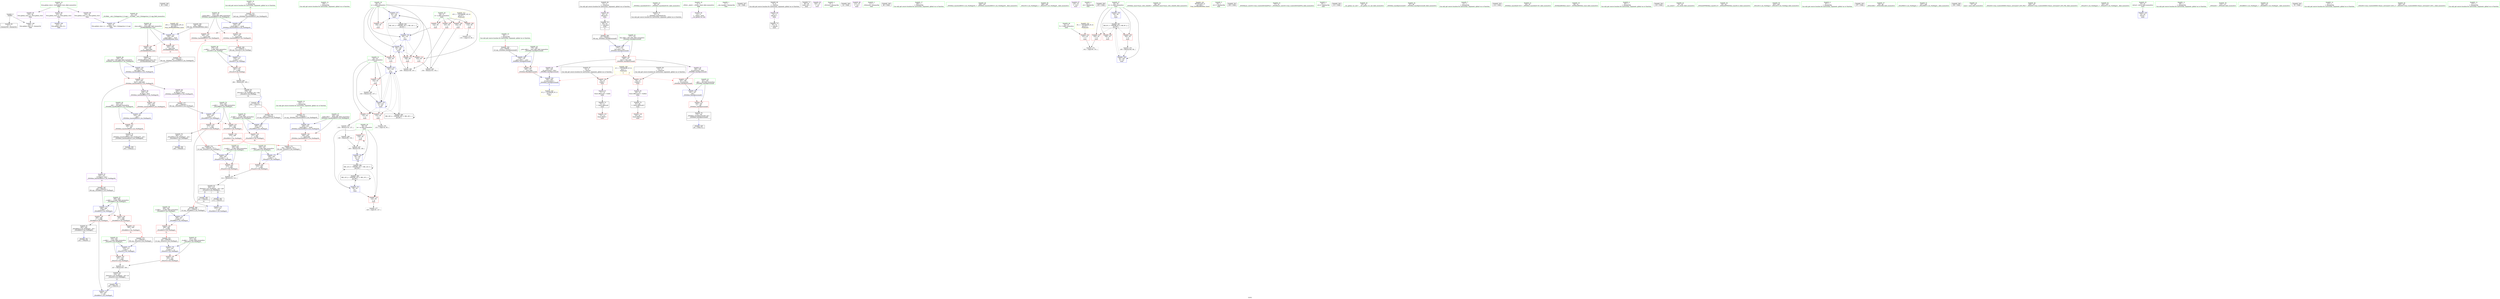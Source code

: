 digraph "SVFG" {
	label="SVFG";

	Node0x561738aecd20 [shape=record,color=grey,label="{NodeID: 0\nNullPtr}"];
	Node0x561738aecd20 -> Node0x561738b08140[style=solid];
	Node0x561738aecd20 -> Node0x561738b0d6e0[style=solid];
	Node0x561738b32870 [shape=record,color=black,label="{NodeID: 346\n89 = PHI()\n}"];
	Node0x561738b06300 [shape=record,color=purple,label="{NodeID: 97\n254\<--237\n_M_flags5\<--this1\n_ZNSt8ios_base4setfESt13_Ios_FmtflagsS0_\n|{<s0>19}}"];
	Node0x561738b06300:s0 -> Node0x561738b340f0[style=solid,color=red];
	Node0x561738b042a0 [shape=record,color=green,label="{NodeID: 14\n159\<--1\n\<--dummyObj\nCan only get source location for instruction, argument, global var or function.}"];
	Node0x561738b337d0 [shape=record,color=black,label="{NodeID: 360\n251 = PHI(303, )\n|{<s0>19}}"];
	Node0x561738b337d0:s0 -> Node0x561738b34230[style=solid,color=red];
	Node0x561738b0af50 [shape=record,color=grey,label="{NodeID: 277\n126 = cmp(125, 127, )\n}"];
	Node0x561738b06e60 [shape=record,color=red,label="{NodeID: 111\n139\<--58\n\<--m\nmain\n}"];
	Node0x561738b06e60 -> Node0x561738b14c30[style=solid];
	Node0x561738b05010 [shape=record,color=green,label="{NodeID: 28\n56\<--57\nn\<--n_field_insensitive\nmain\n}"];
	Node0x561738b05010 -> Node0x561738b06a50[style=solid];
	Node0x561738b05010 -> Node0x561738b06b20[style=solid];
	Node0x561738b05010 -> Node0x561738b06bf0[style=solid];
	Node0x561738b05010 -> Node0x561738b06cc0[style=solid];
	Node0x561738b34a40 [shape=record,color=black,label="{NodeID: 374\n305 = PHI(250, 271, )\n1st arg _ZStanSt13_Ios_FmtflagsS_ }"];
	Node0x561738b34a40 -> Node0x561738b0edd0[style=solid];
	Node0x561738b0c3d0 [shape=record,color=red,label="{NodeID: 125\n202\<--199\n\<--__base.addr\n_ZSt5fixedRSt8ios_base\n|{<s0>15}}"];
	Node0x561738b0c3d0:s0 -> Node0x561738b34440[style=solid,color=red];
	Node0x561738b05d20 [shape=record,color=green,label="{NodeID: 42\n179\<--180\n__prec.addr\<--__prec.addr_field_insensitive\n_ZNSt8ios_base9precisionEl\n}"];
	Node0x561738b05d20 -> Node0x561738b0c160[style=solid];
	Node0x561738b05d20 -> Node0x561738b0e0d0[style=solid];
	Node0x561738b0cf30 [shape=record,color=red,label="{NodeID: 139\n300\<--288\n\<--__a.addr\n_ZStoRRSt13_Ios_FmtflagsS_\n}"];
	Node0x561738b0cf30 -> Node0x561738b08f60[style=solid];
	Node0x561738b0cf30 -> Node0x561738b0ec30[style=solid];
	Node0x561738b07990 [shape=record,color=green,label="{NodeID: 56\n278\<--279\n__a.addr\<--__a.addr_field_insensitive\n_ZStcoSt13_Ios_Fmtflags\n}"];
	Node0x561738b07990 -> Node0x561738b0cd90[style=solid];
	Node0x561738b07990 -> Node0x561738b0e9c0[style=solid];
	Node0x561738b0db20 [shape=record,color=blue,label="{NodeID: 153\n62\<--129\ny\<--\nmain\n}"];
	Node0x561738b0db20 -> Node0x561738b0bc80[style=dashed];
	Node0x561738b0db20 -> Node0x561738b0bd50[style=dashed];
	Node0x561738b0db20 -> Node0x561738b0be20[style=dashed];
	Node0x561738b0db20 -> Node0x561738b0db20[style=dashed];
	Node0x561738b0db20 -> Node0x561738b0dcc0[style=dashed];
	Node0x561738b0db20 -> Node0x561738b20b70[style=dashed];
	Node0x561738b08640 [shape=record,color=black,label="{NodeID: 70\n33\<--34\n\<--_ZNSt8ios_base4InitD1Ev\nCan only get source location for instruction, argument, global var or function.}"];
	Node0x561738b0e680 [shape=record,color=blue,label="{NodeID: 167\n232\<--239\n__old\<--\n_ZNSt8ios_base4setfESt13_Ios_FmtflagsS0_\n}"];
	Node0x561738b0e680 -> Node0x561738b0c8b0[style=dashed];
	Node0x561738b091d0 [shape=record,color=purple,label="{NodeID: 84\n31\<--4\n\<--_ZStL8__ioinit\n__cxx_global_var_init\n}"];
	Node0x561738b02ee0 [shape=record,color=green,label="{NodeID: 1\n7\<--1\n__dso_handle\<--dummyObj\nGlob }"];
	Node0x561738b32940 [shape=record,color=black,label="{NodeID: 347\n94 = PHI()\n}"];
	Node0x561738b147b0 [shape=record,color=grey,label="{NodeID: 264\n282 = Binary(281, 283, )\n}"];
	Node0x561738b147b0 -> Node0x561738b08e90[style=solid];
	Node0x561738b063d0 [shape=record,color=purple,label="{NodeID: 98\n74\<--9\nadd.ptr\<--\nmain\n}"];
	Node0x561738b063d0 -> Node0x561738b088e0[style=solid];
	Node0x561738b043a0 [shape=record,color=green,label="{NodeID: 15\n204\<--1\n\<--dummyObj\nCan only get source location for instruction, argument, global var or function.|{<s0>15}}"];
	Node0x561738b043a0:s0 -> Node0x561738b345b0[style=solid,color=red];
	Node0x561738b33970 [shape=record,color=black,label="{NodeID: 361\n255 = PHI(285, )\n}"];
	Node0x561738b06f30 [shape=record,color=red,label="{NodeID: 112\n129\<--60\n\<--x\nmain\n}"];
	Node0x561738b06f30 -> Node0x561738b0db20[style=solid];
	Node0x561738b050e0 [shape=record,color=green,label="{NodeID: 29\n58\<--59\nm\<--m_field_insensitive\nmain\n}"];
	Node0x561738b050e0 -> Node0x561738b06d90[style=solid];
	Node0x561738b050e0 -> Node0x561738b06e60[style=solid];
	Node0x561738b050e0 -> Node0x561738b0d980[style=solid];
	Node0x561738b050e0 -> Node0x561738b0dbf0[style=solid];
	Node0x561738b34bc0 [shape=record,color=black,label="{NodeID: 375\n317 = PHI(295, )\n0th arg _ZStorSt13_Ios_FmtflagsS_ }"];
	Node0x561738b34bc0 -> Node0x561738b0eea0[style=solid];
	Node0x561738b0c4a0 [shape=record,color=red,label="{NodeID: 126\n208\<--199\n\<--__base.addr\n_ZSt5fixedRSt8ios_base\n}"];
	Node0x561738b0c4a0 -> Node0x561738b08c20[style=solid];
	Node0x561738b05df0 [shape=record,color=green,label="{NodeID: 43\n181\<--182\n__old\<--__old_field_insensitive\n_ZNSt8ios_base9precisionEl\n}"];
	Node0x561738b05df0 -> Node0x561738b0c230[style=solid];
	Node0x561738b05df0 -> Node0x561738b0e1a0[style=solid];
	Node0x561738b0d000 [shape=record,color=red,label="{NodeID: 140\n296\<--290\n\<--__b.addr\n_ZStoRRSt13_Ios_FmtflagsS_\n|{<s0>21}}"];
	Node0x561738b0d000:s0 -> Node0x561738b34cd0[style=solid,color=red];
	Node0x561738b07a60 [shape=record,color=green,label="{NodeID: 57\n288\<--289\n__a.addr\<--__a.addr_field_insensitive\n_ZStoRRSt13_Ios_FmtflagsS_\n}"];
	Node0x561738b07a60 -> Node0x561738b0ce60[style=solid];
	Node0x561738b07a60 -> Node0x561738b0cf30[style=solid];
	Node0x561738b07a60 -> Node0x561738b0ea90[style=solid];
	Node0x561738b0dbf0 [shape=record,color=blue,label="{NodeID: 154\n58\<--140\nm\<--or\nmain\n}"];
	Node0x561738b0dbf0 -> Node0x561738b21f70[style=dashed];
	Node0x561738b08740 [shape=record,color=black,label="{NodeID: 71\n49\<--65\nmain_ret\<--\nmain\n}"];
	Node0x561738b0e750 [shape=record,color=blue,label="{NodeID: 168\n263\<--261\n__a.addr\<--__a\n_ZStaNRSt13_Ios_FmtflagsS_\n}"];
	Node0x561738b0e750 -> Node0x561738b0ca50[style=dashed];
	Node0x561738b0e750 -> Node0x561738b0cb20[style=dashed];
	Node0x561738b092a0 [shape=record,color=purple,label="{NodeID: 85\n104\<--14\n\<--.str\nmain\n}"];
	Node0x561738b02f70 [shape=record,color=green,label="{NodeID: 2\n8\<--1\n_ZSt3cin\<--dummyObj\nGlob }"];
	Node0x561738b32a10 [shape=record,color=black,label="{NodeID: 348\n32 = PHI()\n}"];
	Node0x561738b14930 [shape=record,color=grey,label="{NodeID: 265\n154 = Binary(153, 152, )\n}"];
	Node0x561738b14930 -> Node0x561738b0de60[style=solid];
	Node0x561738b064a0 [shape=record,color=purple,label="{NodeID: 99\n83\<--12\nadd.ptr5\<--\nmain\n}"];
	Node0x561738b064a0 -> Node0x561738b08a80[style=solid];
	Node0x561738b044a0 [shape=record,color=green,label="{NodeID: 16\n205\<--1\n\<--dummyObj\nCan only get source location for instruction, argument, global var or function.|{<s0>15}}"];
	Node0x561738b044a0:s0 -> Node0x561738b346f0[style=solid,color=red];
	Node0x561738b33a80 [shape=record,color=black,label="{NodeID: 362\n272 = PHI(303, )\n}"];
	Node0x561738b33a80 -> Node0x561738b0e8f0[style=solid];
	Node0x561738b07000 [shape=record,color=red,label="{NodeID: 113\n148\<--60\n\<--x\nmain\n}"];
	Node0x561738b07000 -> Node0x561738b14db0[style=solid];
	Node0x561738b051b0 [shape=record,color=green,label="{NodeID: 30\n60\<--61\nx\<--x_field_insensitive\nmain\n}"];
	Node0x561738b051b0 -> Node0x561738b06f30[style=solid];
	Node0x561738b051b0 -> Node0x561738b07000[style=solid];
	Node0x561738b051b0 -> Node0x561738b070d0[style=solid];
	Node0x561738b051b0 -> Node0x561738b071a0[style=solid];
	Node0x561738b051b0 -> Node0x561738b0da50[style=solid];
	Node0x561738b051b0 -> Node0x561738b0dd90[style=solid];
	Node0x561738b051b0 -> Node0x561738b0de60[style=solid];
	Node0x561738b34cd0 [shape=record,color=black,label="{NodeID: 376\n318 = PHI(296, )\n1st arg _ZStorSt13_Ios_FmtflagsS_ }"];
	Node0x561738b34cd0 -> Node0x561738b0ef70[style=solid];
	Node0x561738b0c570 [shape=record,color=red,label="{NodeID: 127\n237\<--226\nthis1\<--this.addr\n_ZNSt8ios_base4setfESt13_Ios_FmtflagsS0_\n}"];
	Node0x561738b0c570 -> Node0x561738b09b50[style=solid];
	Node0x561738b0c570 -> Node0x561738b06230[style=solid];
	Node0x561738b0c570 -> Node0x561738b06300[style=solid];
	Node0x561738b05ec0 [shape=record,color=green,label="{NodeID: 44\n199\<--200\n__base.addr\<--__base.addr_field_insensitive\n_ZSt5fixedRSt8ios_base\n}"];
	Node0x561738b05ec0 -> Node0x561738b0c3d0[style=solid];
	Node0x561738b05ec0 -> Node0x561738b0c4a0[style=solid];
	Node0x561738b05ec0 -> Node0x561738b0e340[style=solid];
	Node0x561738b0d0d0 [shape=record,color=red,label="{NodeID: 141\n295\<--294\n\<--\n_ZStoRRSt13_Ios_FmtflagsS_\n|{<s0>21}}"];
	Node0x561738b0d0d0:s0 -> Node0x561738b34bc0[style=solid,color=red];
	Node0x561738b07b30 [shape=record,color=green,label="{NodeID: 58\n290\<--291\n__b.addr\<--__b.addr_field_insensitive\n_ZStoRRSt13_Ios_FmtflagsS_\n}"];
	Node0x561738b07b30 -> Node0x561738b0d000[style=solid];
	Node0x561738b07b30 -> Node0x561738b0eb60[style=solid];
	Node0x561738b0dcc0 [shape=record,color=blue,label="{NodeID: 155\n62\<--143\ny\<--div\nmain\n}"];
	Node0x561738b0dcc0 -> Node0x561738b0bc80[style=dashed];
	Node0x561738b0dcc0 -> Node0x561738b0bd50[style=dashed];
	Node0x561738b0dcc0 -> Node0x561738b0be20[style=dashed];
	Node0x561738b0dcc0 -> Node0x561738b0db20[style=dashed];
	Node0x561738b0dcc0 -> Node0x561738b0dcc0[style=dashed];
	Node0x561738b0dcc0 -> Node0x561738b20b70[style=dashed];
	Node0x561738b08810 [shape=record,color=black,label="{NodeID: 72\n72\<--71\n\<--vbase.offset.ptr\nmain\n}"];
	Node0x561738b08810 -> Node0x561738b0bef0[style=solid];
	Node0x561738b0e820 [shape=record,color=blue,label="{NodeID: 169\n265\<--262\n__b.addr\<--__b\n_ZStaNRSt13_Ios_FmtflagsS_\n}"];
	Node0x561738b0e820 -> Node0x561738b0cbf0[style=dashed];
	Node0x561738b09370 [shape=record,color=purple,label="{NodeID: 86\n112\<--16\n\<--.str.1\nmain\n}"];
	Node0x561738b03220 [shape=record,color=green,label="{NodeID: 3\n11\<--1\n_ZSt4cout\<--dummyObj\nGlob }"];
	Node0x561738b32bc0 [shape=record,color=black,label="{NodeID: 349\n66 = PHI()\n}"];
	Node0x561738b14ab0 [shape=record,color=grey,label="{NodeID: 266\n143 = Binary(142, 137, )\n}"];
	Node0x561738b14ab0 -> Node0x561738b0dcc0[style=solid];
	Node0x561738b06570 [shape=record,color=red,label="{NodeID: 100\n70\<--10\nvtable\<--\nmain\n}"];
	Node0x561738b06570 -> Node0x561738b09810[style=solid];
	Node0x561738b045a0 [shape=record,color=green,label="{NodeID: 17\n283\<--1\n\<--dummyObj\nCan only get source location for instruction, argument, global var or function.}"];
	Node0x561738b33bf0 [shape=record,color=black,label="{NodeID: 363\n297 = PHI(316, )\n}"];
	Node0x561738b33bf0 -> Node0x561738b0ec30[style=solid];
	Node0x561738b070d0 [shape=record,color=red,label="{NodeID: 114\n153\<--60\n\<--x\nmain\n}"];
	Node0x561738b070d0 -> Node0x561738b14930[style=solid];
	Node0x561738b05280 [shape=record,color=green,label="{NodeID: 31\n62\<--63\ny\<--y_field_insensitive\nmain\n}"];
	Node0x561738b05280 -> Node0x561738b0bc80[style=solid];
	Node0x561738b05280 -> Node0x561738b0bd50[style=solid];
	Node0x561738b05280 -> Node0x561738b0be20[style=solid];
	Node0x561738b05280 -> Node0x561738b0db20[style=solid];
	Node0x561738b05280 -> Node0x561738b0dcc0[style=solid];
	Node0x561738b34de0 [shape=record,color=black,label="{NodeID: 377\n261 = PHI(245, )\n0th arg _ZStaNRSt13_Ios_FmtflagsS_ }"];
	Node0x561738b34de0 -> Node0x561738b0e750[style=solid];
	Node0x561738b0c640 [shape=record,color=red,label="{NodeID: 128\n249\<--228\n\<--__fmtfl.addr\n_ZNSt8ios_base4setfESt13_Ios_FmtflagsS0_\n|{<s0>18}}"];
	Node0x561738b0c640:s0 -> Node0x561738b34830[style=solid,color=red];
	Node0x561738b05f90 [shape=record,color=green,label="{NodeID: 45\n206\<--207\n_ZNSt8ios_base4setfESt13_Ios_FmtflagsS0_\<--_ZNSt8ios_base4setfESt13_Ios_FmtflagsS0__field_insensitive\n}"];
	Node0x561738b24cd0 [shape=record,color=yellow,style=double,label="{NodeID: 308\n2V_1 = ENCHI(MR_2V_0)\npts\{1 \}\nFun[main]|{|<s2>5|<s3>5}}"];
	Node0x561738b24cd0 -> Node0x561738b06570[style=dashed];
	Node0x561738b24cd0 -> Node0x561738b06640[style=dashed];
	Node0x561738b24cd0:s2 -> Node0x561738b0c300[style=dashed,color=red];
	Node0x561738b24cd0:s3 -> Node0x561738b0e270[style=dashed,color=red];
	Node0x561738b0d1a0 [shape=record,color=red,label="{NodeID: 142\n312\<--306\n\<--__a.addr\n_ZStanSt13_Ios_FmtflagsS_\n}"];
	Node0x561738b0d1a0 -> Node0x561738b15530[style=solid];
	Node0x561738b07c00 [shape=record,color=green,label="{NodeID: 59\n298\<--299\n_ZStorSt13_Ios_FmtflagsS_\<--_ZStorSt13_Ios_FmtflagsS__field_insensitive\n}"];
	Node0x561738b0dd90 [shape=record,color=blue,label="{NodeID: 156\n60\<--149\nx\<--add\nmain\n}"];
	Node0x561738b0dd90 -> Node0x561738b06f30[style=dashed];
	Node0x561738b0dd90 -> Node0x561738b07000[style=dashed];
	Node0x561738b0dd90 -> Node0x561738b070d0[style=dashed];
	Node0x561738b0dd90 -> Node0x561738b0dd90[style=dashed];
	Node0x561738b0dd90 -> Node0x561738b0de60[style=dashed];
	Node0x561738b088e0 [shape=record,color=black,label="{NodeID: 73\n75\<--74\n\<--add.ptr\nmain\n}"];
	Node0x561738b0e8f0 [shape=record,color=blue,label="{NodeID: 170\n273\<--272\n\<--call\n_ZStaNRSt13_Ios_FmtflagsS_\n}"];
	Node0x561738b09440 [shape=record,color=purple,label="{NodeID: 87\n118\<--18\n\<--.str.2\nmain\n}"];
	Node0x561738b032b0 [shape=record,color=green,label="{NodeID: 4\n14\<--1\n.str\<--dummyObj\nGlob }"];
	Node0x561738b32cc0 [shape=record,color=black,label="{NodeID: 350\n105 = PHI()\n}"];
	Node0x561738b14c30 [shape=record,color=grey,label="{NodeID: 267\n140 = Binary(139, 138, )\n}"];
	Node0x561738b14c30 -> Node0x561738b0dbf0[style=solid];
	Node0x561738b06640 [shape=record,color=red,label="{NodeID: 101\n79\<--13\nvtable2\<--\nmain\n}"];
	Node0x561738b06640 -> Node0x561738b098e0[style=solid];
	Node0x561738b046a0 [shape=record,color=green,label="{NodeID: 18\n4\<--6\n_ZStL8__ioinit\<--_ZStL8__ioinit_field_insensitive\nGlob }"];
	Node0x561738b046a0 -> Node0x561738b091d0[style=solid];
	Node0x561738b33d30 [shape=record,color=black,label="{NodeID: 364\n175 = PHI(84, )\n0th arg _ZNSt8ios_base9precisionEl }"];
	Node0x561738b33d30 -> Node0x561738b0e000[style=solid];
	Node0x561738b1fc70 [shape=record,color=black,label="{NodeID: 281\nMR_8V_3 = PHI(MR_8V_4, MR_8V_2, )\npts\{55 \}\n}"];
	Node0x561738b1fc70 -> Node0x561738b067e0[style=dashed];
	Node0x561738b1fc70 -> Node0x561738b068b0[style=dashed];
	Node0x561738b1fc70 -> Node0x561738b06980[style=dashed];
	Node0x561738b1fc70 -> Node0x561738b0df30[style=dashed];
	Node0x561738b071a0 [shape=record,color=red,label="{NodeID: 115\n156\<--60\n\<--x\nmain\n}"];
	Node0x561738b05350 [shape=record,color=green,label="{NodeID: 32\n68\<--69\n_ZNSt8ios_base15sync_with_stdioEb\<--_ZNSt8ios_base15sync_with_stdioEb_field_insensitive\n}"];
	Node0x561738b34ef0 [shape=record,color=black,label="{NodeID: 378\n262 = PHI(242, )\n1st arg _ZStaNRSt13_Ios_FmtflagsS_ }"];
	Node0x561738b34ef0 -> Node0x561738b0e820[style=solid];
	Node0x561738b0c710 [shape=record,color=red,label="{NodeID: 129\n241\<--230\n\<--__mask.addr\n_ZNSt8ios_base4setfESt13_Ios_FmtflagsS0_\n|{<s0>16}}"];
	Node0x561738b0c710:s0 -> Node0x561738b33fb0[style=solid,color=red];
	Node0x561738b06090 [shape=record,color=green,label="{NodeID: 46\n226\<--227\nthis.addr\<--this.addr_field_insensitive\n_ZNSt8ios_base4setfESt13_Ios_FmtflagsS0_\n}"];
	Node0x561738b06090 -> Node0x561738b0c570[style=solid];
	Node0x561738b06090 -> Node0x561738b0e410[style=solid];
	Node0x561738b0d270 [shape=record,color=red,label="{NodeID: 143\n313\<--308\n\<--__b.addr\n_ZStanSt13_Ios_FmtflagsS_\n}"];
	Node0x561738b0d270 -> Node0x561738b15530[style=solid];
	Node0x561738b07d00 [shape=record,color=green,label="{NodeID: 60\n306\<--307\n__a.addr\<--__a.addr_field_insensitive\n_ZStanSt13_Ios_FmtflagsS_\n}"];
	Node0x561738b07d00 -> Node0x561738b0d1a0[style=solid];
	Node0x561738b07d00 -> Node0x561738b0ed00[style=solid];
	Node0x561738b264c0 [shape=record,color=yellow,style=double,label="{NodeID: 323\nRETMU(25V_2)\npts\{200 \}\nFun[_ZSt5fixedRSt8ios_base]}"];
	Node0x561738b0de60 [shape=record,color=blue,label="{NodeID: 157\n60\<--154\nx\<--sub\nmain\n}"];
	Node0x561738b0de60 -> Node0x561738b071a0[style=dashed];
	Node0x561738b0de60 -> Node0x561738b20670[style=dashed];
	Node0x561738b089b0 [shape=record,color=black,label="{NodeID: 74\n81\<--80\n\<--vbase.offset.ptr3\nmain\n}"];
	Node0x561738b089b0 -> Node0x561738b0bfc0[style=solid];
	Node0x561738b0e9c0 [shape=record,color=blue,label="{NodeID: 171\n278\<--277\n__a.addr\<--__a\n_ZStcoSt13_Ios_Fmtflags\n}"];
	Node0x561738b0e9c0 -> Node0x561738b0cd90[style=dashed];
	Node0x561738b09510 [shape=record,color=purple,label="{NodeID: 88\n333\<--20\nllvm.global_ctors_0\<--llvm.global_ctors\nGlob }"];
	Node0x561738b09510 -> Node0x561738b0d4e0[style=solid];
	Node0x561738b03340 [shape=record,color=green,label="{NodeID: 5\n16\<--1\n.str.1\<--dummyObj\nGlob }"];
	Node0x561738b32e20 [shape=record,color=black,label="{NodeID: 351\n109 = PHI()\n}"];
	Node0x561738b14db0 [shape=record,color=grey,label="{NodeID: 268\n149 = Binary(148, 147, )\n}"];
	Node0x561738b14db0 -> Node0x561738b0dd90[style=solid];
	Node0x561738b06710 [shape=record,color=red,label="{NodeID: 102\n101\<--52\n\<--T\nmain\n}"];
	Node0x561738b06710 -> Node0x561738b156b0[style=solid];
	Node0x561738b047a0 [shape=record,color=green,label="{NodeID: 19\n20\<--24\nllvm.global_ctors\<--llvm.global_ctors_field_insensitive\nGlob }"];
	Node0x561738b047a0 -> Node0x561738b09510[style=solid];
	Node0x561738b047a0 -> Node0x561738b09610[style=solid];
	Node0x561738b047a0 -> Node0x561738b09710[style=solid];
	Node0x561738b33e70 [shape=record,color=black,label="{NodeID: 365\n176 = PHI(86, )\n1st arg _ZNSt8ios_base9precisionEl }"];
	Node0x561738b33e70 -> Node0x561738b0e0d0[style=solid];
	Node0x561738b20170 [shape=record,color=black,label="{NodeID: 282\nMR_12V_2 = PHI(MR_12V_3, MR_12V_1, )\npts\{59 \}\n}"];
	Node0x561738b20170 -> Node0x561738b0d980[style=dashed];
	Node0x561738b20170 -> Node0x561738b20170[style=dashed];
	Node0x561738b0bc80 [shape=record,color=red,label="{NodeID: 116\n132\<--62\n\<--y\nmain\n}"];
	Node0x561738b0bc80 -> Node0x561738b0add0[style=solid];
	Node0x561738b05450 [shape=record,color=green,label="{NodeID: 33\n77\<--78\n_ZNSt9basic_iosIcSt11char_traitsIcEE3tieEPSo\<--_ZNSt9basic_iosIcSt11char_traitsIcEE3tieEPSo_field_insensitive\n}"];
	Node0x561738b0c7e0 [shape=record,color=red,label="{NodeID: 130\n250\<--230\n\<--__mask.addr\n_ZNSt8ios_base4setfESt13_Ios_FmtflagsS0_\n|{<s0>18}}"];
	Node0x561738b0c7e0:s0 -> Node0x561738b34a40[style=solid,color=red];
	Node0x561738b06160 [shape=record,color=green,label="{NodeID: 47\n228\<--229\n__fmtfl.addr\<--__fmtfl.addr_field_insensitive\n_ZNSt8ios_base4setfESt13_Ios_FmtflagsS0_\n}"];
	Node0x561738b06160 -> Node0x561738b0c640[style=solid];
	Node0x561738b06160 -> Node0x561738b0e4e0[style=solid];
	Node0x561738b24ec0 [shape=record,color=yellow,style=double,label="{NodeID: 310\n6V_1 = ENCHI(MR_6V_0)\npts\{53 \}\nFun[main]}"];
	Node0x561738b24ec0 -> Node0x561738b06710[style=dashed];
	Node0x561738b0d340 [shape=record,color=red,label="{NodeID: 144\n325\<--319\n\<--__a.addr\n_ZStorSt13_Ios_FmtflagsS_\n}"];
	Node0x561738b0d340 -> Node0x561738b15230[style=solid];
	Node0x561738b07dd0 [shape=record,color=green,label="{NodeID: 61\n308\<--309\n__b.addr\<--__b.addr_field_insensitive\n_ZStanSt13_Ios_FmtflagsS_\n}"];
	Node0x561738b07dd0 -> Node0x561738b0d270[style=solid];
	Node0x561738b07dd0 -> Node0x561738b0edd0[style=solid];
	Node0x561738b0df30 [shape=record,color=blue,label="{NodeID: 158\n54\<--165\ntc\<--inc\nmain\n}"];
	Node0x561738b0df30 -> Node0x561738b1fc70[style=dashed];
	Node0x561738b08a80 [shape=record,color=black,label="{NodeID: 75\n84\<--83\n\<--add.ptr5\nmain\n|{<s0>5}}"];
	Node0x561738b08a80:s0 -> Node0x561738b33d30[style=solid,color=red];
	Node0x561738b0ea90 [shape=record,color=blue,label="{NodeID: 172\n288\<--286\n__a.addr\<--__a\n_ZStoRRSt13_Ios_FmtflagsS_\n}"];
	Node0x561738b0ea90 -> Node0x561738b0ce60[style=dashed];
	Node0x561738b0ea90 -> Node0x561738b0cf30[style=dashed];
	Node0x561738b09610 [shape=record,color=purple,label="{NodeID: 89\n334\<--20\nllvm.global_ctors_1\<--llvm.global_ctors\nGlob }"];
	Node0x561738b09610 -> Node0x561738b0d5e0[style=solid];
	Node0x561738b033d0 [shape=record,color=green,label="{NodeID: 6\n18\<--1\n.str.2\<--dummyObj\nGlob }"];
	Node0x561738b32f20 [shape=record,color=black,label="{NodeID: 352\n113 = PHI()\n}"];
	Node0x561738b14f30 [shape=record,color=grey,label="{NodeID: 269\n138 = Binary(98, 136, )\n}"];
	Node0x561738b14f30 -> Node0x561738b14c30[style=solid];
	Node0x561738b067e0 [shape=record,color=red,label="{NodeID: 103\n100\<--54\n\<--tc\nmain\n}"];
	Node0x561738b067e0 -> Node0x561738b156b0[style=solid];
	Node0x561738b048a0 [shape=record,color=green,label="{NodeID: 20\n25\<--26\n__cxx_global_var_init\<--__cxx_global_var_init_field_insensitive\n}"];
	Node0x561738b33fb0 [shape=record,color=black,label="{NodeID: 366\n277 = PHI(241, )\n0th arg _ZStcoSt13_Ios_Fmtflags }"];
	Node0x561738b33fb0 -> Node0x561738b0e9c0[style=solid];
	Node0x561738b20670 [shape=record,color=black,label="{NodeID: 283\nMR_14V_2 = PHI(MR_14V_3, MR_14V_1, )\npts\{61 \}\n}"];
	Node0x561738b20670 -> Node0x561738b0da50[style=dashed];
	Node0x561738b20670 -> Node0x561738b20670[style=dashed];
	Node0x561738b0bd50 [shape=record,color=red,label="{NodeID: 117\n135\<--62\n\<--y\nmain\n}"];
	Node0x561738b0bd50 -> Node0x561738b153b0[style=solid];
	Node0x561738b05550 [shape=record,color=green,label="{NodeID: 34\n87\<--88\n_ZNSt8ios_base9precisionEl\<--_ZNSt8ios_base9precisionEl_field_insensitive\n}"];
	Node0x561738b23a30 [shape=record,color=yellow,style=double,label="{NodeID: 297\n25V_1 = ENCHI(MR_25V_0)\npts\{200 \}\nFun[_ZSt5fixedRSt8ios_base]}"];
	Node0x561738b23a30 -> Node0x561738b0e340[style=dashed];
	Node0x561738b0c8b0 [shape=record,color=red,label="{NodeID: 131\n258\<--232\n\<--__old\n_ZNSt8ios_base4setfESt13_Ios_FmtflagsS0_\n}"];
	Node0x561738b0c8b0 -> Node0x561738b08cf0[style=solid];
	Node0x561738b07250 [shape=record,color=green,label="{NodeID: 48\n230\<--231\n__mask.addr\<--__mask.addr_field_insensitive\n_ZNSt8ios_base4setfESt13_Ios_FmtflagsS0_\n}"];
	Node0x561738b07250 -> Node0x561738b0c710[style=solid];
	Node0x561738b07250 -> Node0x561738b0c7e0[style=solid];
	Node0x561738b07250 -> Node0x561738b0e5b0[style=solid];
	Node0x561738b0d410 [shape=record,color=red,label="{NodeID: 145\n326\<--321\n\<--__b.addr\n_ZStorSt13_Ios_FmtflagsS_\n}"];
	Node0x561738b0d410 -> Node0x561738b15230[style=solid];
	Node0x561738b07ea0 [shape=record,color=green,label="{NodeID: 62\n319\<--320\n__a.addr\<--__a.addr_field_insensitive\n_ZStorSt13_Ios_FmtflagsS_\n}"];
	Node0x561738b07ea0 -> Node0x561738b0d340[style=solid];
	Node0x561738b07ea0 -> Node0x561738b0eea0[style=solid];
	Node0x561738b0e000 [shape=record,color=blue,label="{NodeID: 159\n177\<--175\nthis.addr\<--this\n_ZNSt8ios_base9precisionEl\n}"];
	Node0x561738b0e000 -> Node0x561738b0c090[style=dashed];
	Node0x561738b08b50 [shape=record,color=black,label="{NodeID: 76\n174\<--192\n_ZNSt8ios_base9precisionEl_ret\<--\n_ZNSt8ios_base9precisionEl\n|{<s0>5}}"];
	Node0x561738b08b50:s0 -> Node0x561738b32710[style=solid,color=blue];
	Node0x561738b0eb60 [shape=record,color=blue,label="{NodeID: 173\n290\<--287\n__b.addr\<--__b\n_ZStoRRSt13_Ios_FmtflagsS_\n}"];
	Node0x561738b0eb60 -> Node0x561738b0d000[style=dashed];
	Node0x561738b09710 [shape=record,color=purple,label="{NodeID: 90\n335\<--20\nllvm.global_ctors_2\<--llvm.global_ctors\nGlob }"];
	Node0x561738b09710 -> Node0x561738b0d6e0[style=solid];
	Node0x561738b03c10 [shape=record,color=green,label="{NodeID: 7\n21\<--1\n\<--dummyObj\nCan only get source location for instruction, argument, global var or function.}"];
	Node0x561738b32ff0 [shape=record,color=black,label="{NodeID: 353\n114 = PHI()\n}"];
	Node0x561738b150b0 [shape=record,color=grey,label="{NodeID: 270\n165 = Binary(164, 98, )\n}"];
	Node0x561738b150b0 -> Node0x561738b0df30[style=solid];
	Node0x561738b068b0 [shape=record,color=red,label="{NodeID: 104\n108\<--54\n\<--tc\nmain\n}"];
	Node0x561738b049a0 [shape=record,color=green,label="{NodeID: 21\n29\<--30\n_ZNSt8ios_base4InitC1Ev\<--_ZNSt8ios_base4InitC1Ev_field_insensitive\n}"];
	Node0x561738b340f0 [shape=record,color=black,label="{NodeID: 367\n286 = PHI(254, )\n0th arg _ZStoRRSt13_Ios_FmtflagsS_ }"];
	Node0x561738b340f0 -> Node0x561738b0ea90[style=solid];
	Node0x561738b20b70 [shape=record,color=black,label="{NodeID: 284\nMR_16V_2 = PHI(MR_16V_3, MR_16V_1, )\npts\{63 \}\n}"];
	Node0x561738b20b70 -> Node0x561738b0db20[style=dashed];
	Node0x561738b20b70 -> Node0x561738b20b70[style=dashed];
	Node0x561738b0be20 [shape=record,color=red,label="{NodeID: 118\n142\<--62\n\<--y\nmain\n}"];
	Node0x561738b0be20 -> Node0x561738b14ab0[style=solid];
	Node0x561738b05650 [shape=record,color=green,label="{NodeID: 35\n90\<--91\n_ZSt5fixedRSt8ios_base\<--_ZSt5fixedRSt8ios_base_field_insensitive\n}"];
	Node0x561738b0c980 [shape=record,color=red,label="{NodeID: 132\n239\<--238\n\<--_M_flags\n_ZNSt8ios_base4setfESt13_Ios_FmtflagsS0_\n}"];
	Node0x561738b0c980 -> Node0x561738b0e680[style=solid];
	Node0x561738b07320 [shape=record,color=green,label="{NodeID: 49\n232\<--233\n__old\<--__old_field_insensitive\n_ZNSt8ios_base4setfESt13_Ios_FmtflagsS0_\n}"];
	Node0x561738b07320 -> Node0x561738b0c8b0[style=solid];
	Node0x561738b07320 -> Node0x561738b0e680[style=solid];
	Node0x561738b25080 [shape=record,color=yellow,style=double,label="{NodeID: 312\n10V_1 = ENCHI(MR_10V_0)\npts\{57 \}\nFun[main]}"];
	Node0x561738b25080 -> Node0x561738b06a50[style=dashed];
	Node0x561738b25080 -> Node0x561738b06b20[style=dashed];
	Node0x561738b25080 -> Node0x561738b06bf0[style=dashed];
	Node0x561738b25080 -> Node0x561738b06cc0[style=dashed];
	Node0x561738b0d4e0 [shape=record,color=blue,label="{NodeID: 146\n333\<--21\nllvm.global_ctors_0\<--\nGlob }"];
	Node0x561738b07f70 [shape=record,color=green,label="{NodeID: 63\n321\<--322\n__b.addr\<--__b.addr_field_insensitive\n_ZStorSt13_Ios_FmtflagsS_\n}"];
	Node0x561738b07f70 -> Node0x561738b0d410[style=solid];
	Node0x561738b07f70 -> Node0x561738b0ef70[style=solid];
	Node0x561738b0e0d0 [shape=record,color=blue,label="{NodeID: 160\n179\<--176\n__prec.addr\<--__prec\n_ZNSt8ios_base9precisionEl\n}"];
	Node0x561738b0e0d0 -> Node0x561738b0c160[style=dashed];
	Node0x561738b08c20 [shape=record,color=black,label="{NodeID: 77\n197\<--208\n_ZSt5fixedRSt8ios_base_ret\<--\n_ZSt5fixedRSt8ios_base\n}"];
	Node0x561738b0ec30 [shape=record,color=blue,label="{NodeID: 174\n300\<--297\n\<--call\n_ZStoRRSt13_Ios_FmtflagsS_\n}"];
	Node0x561738b09810 [shape=record,color=purple,label="{NodeID: 91\n71\<--70\nvbase.offset.ptr\<--vtable\nmain\n}"];
	Node0x561738b09810 -> Node0x561738b08810[style=solid];
	Node0x561738b03ca0 [shape=record,color=green,label="{NodeID: 8\n65\<--1\n\<--dummyObj\nCan only get source location for instruction, argument, global var or function.}"];
	Node0x561738b330c0 [shape=record,color=black,label="{NodeID: 354\n119 = PHI()\n}"];
	Node0x561738b15230 [shape=record,color=grey,label="{NodeID: 271\n327 = Binary(325, 326, )\n}"];
	Node0x561738b15230 -> Node0x561738b09100[style=solid];
	Node0x561738b06980 [shape=record,color=red,label="{NodeID: 105\n164\<--54\n\<--tc\nmain\n}"];
	Node0x561738b06980 -> Node0x561738b150b0[style=solid];
	Node0x561738b04aa0 [shape=record,color=green,label="{NodeID: 22\n35\<--36\n__cxa_atexit\<--__cxa_atexit_field_insensitive\n}"];
	Node0x561738b34230 [shape=record,color=black,label="{NodeID: 368\n287 = PHI(251, )\n1st arg _ZStoRRSt13_Ios_FmtflagsS_ }"];
	Node0x561738b34230 -> Node0x561738b0eb60[style=solid];
	Node0x561738b0bef0 [shape=record,color=red,label="{NodeID: 119\n73\<--72\nvbase.offset\<--\nmain\n}"];
	Node0x561738b05750 [shape=record,color=green,label="{NodeID: 36\n92\<--93\n_ZNSolsEPFRSt8ios_baseS0_E\<--_ZNSolsEPFRSt8ios_baseS0_E_field_insensitive\n}"];
	Node0x561738b0ca50 [shape=record,color=red,label="{NodeID: 133\n269\<--263\n\<--__a.addr\n_ZStaNRSt13_Ios_FmtflagsS_\n}"];
	Node0x561738b0ca50 -> Node0x561738b0ccc0[style=solid];
	Node0x561738b073f0 [shape=record,color=green,label="{NodeID: 50\n243\<--244\n_ZStcoSt13_Ios_Fmtflags\<--_ZStcoSt13_Ios_Fmtflags_field_insensitive\n}"];
	Node0x561738b0d5e0 [shape=record,color=blue,label="{NodeID: 147\n334\<--22\nllvm.global_ctors_1\<--_GLOBAL__sub_I_Endagorion_0_0.cpp\nGlob }"];
	Node0x561738b08040 [shape=record,color=green,label="{NodeID: 64\n22\<--329\n_GLOBAL__sub_I_Endagorion_0_0.cpp\<--_GLOBAL__sub_I_Endagorion_0_0.cpp_field_insensitive\n}"];
	Node0x561738b08040 -> Node0x561738b0d5e0[style=solid];
	Node0x561738b0e1a0 [shape=record,color=blue,label="{NodeID: 161\n181\<--187\n__old\<--\n_ZNSt8ios_base9precisionEl\n}"];
	Node0x561738b0e1a0 -> Node0x561738b0c230[style=dashed];
	Node0x561738b08cf0 [shape=record,color=black,label="{NodeID: 78\n222\<--258\n_ZNSt8ios_base4setfESt13_Ios_FmtflagsS0__ret\<--\n_ZNSt8ios_base4setfESt13_Ios_FmtflagsS0_\n|{<s0>15}}"];
	Node0x561738b08cf0:s0 -> Node0x561738b336c0[style=solid,color=blue];
	Node0x561738b0ed00 [shape=record,color=blue,label="{NodeID: 175\n306\<--304\n__a.addr\<--__a\n_ZStanSt13_Ios_FmtflagsS_\n}"];
	Node0x561738b0ed00 -> Node0x561738b0d1a0[style=dashed];
	Node0x561738b098e0 [shape=record,color=purple,label="{NodeID: 92\n80\<--79\nvbase.offset.ptr3\<--vtable2\nmain\n}"];
	Node0x561738b098e0 -> Node0x561738b089b0[style=solid];
	Node0x561738b03da0 [shape=record,color=green,label="{NodeID: 9\n67\<--1\n\<--dummyObj\nCan only get source location for instruction, argument, global var or function.}"];
	Node0x561738b331c0 [shape=record,color=black,label="{NodeID: 355\n157 = PHI()\n}"];
	Node0x561738b153b0 [shape=record,color=grey,label="{NodeID: 272\n136 = Binary(135, 137, )\n}"];
	Node0x561738b153b0 -> Node0x561738b14f30[style=solid];
	Node0x561738b06a50 [shape=record,color=red,label="{NodeID: 106\n115\<--56\n\<--n\nmain\n}"];
	Node0x561738b06a50 -> Node0x561738b0ac50[style=solid];
	Node0x561738b04ba0 [shape=record,color=green,label="{NodeID: 23\n34\<--40\n_ZNSt8ios_base4InitD1Ev\<--_ZNSt8ios_base4InitD1Ev_field_insensitive\n}"];
	Node0x561738b04ba0 -> Node0x561738b08640[style=solid];
	Node0x561738b34370 [shape=record,color=black,label="{NodeID: 369\n198 = PHI()\n0th arg _ZSt5fixedRSt8ios_base }"];
	Node0x561738b34370 -> Node0x561738b0e340[style=solid];
	Node0x561738b0bfc0 [shape=record,color=red,label="{NodeID: 120\n82\<--81\nvbase.offset4\<--\nmain\n}"];
	Node0x561738b05850 [shape=record,color=green,label="{NodeID: 37\n95\<--96\n_ZNSirsERi\<--_ZNSirsERi_field_insensitive\n}"];
	Node0x561738b0cb20 [shape=record,color=red,label="{NodeID: 134\n273\<--263\n\<--__a.addr\n_ZStaNRSt13_Ios_FmtflagsS_\n}"];
	Node0x561738b0cb20 -> Node0x561738b08dc0[style=solid];
	Node0x561738b0cb20 -> Node0x561738b0e8f0[style=solid];
	Node0x561738b074f0 [shape=record,color=green,label="{NodeID: 51\n247\<--248\n_ZStaNRSt13_Ios_FmtflagsS_\<--_ZStaNRSt13_Ios_FmtflagsS__field_insensitive\n}"];
	Node0x561738b0d6e0 [shape=record,color=blue, style = dotted,label="{NodeID: 148\n335\<--3\nllvm.global_ctors_2\<--dummyVal\nGlob }"];
	Node0x561738b08140 [shape=record,color=black,label="{NodeID: 65\n2\<--3\ndummyVal\<--dummyVal\n}"];
	Node0x561738b0e270 [shape=record,color=blue,label="{NodeID: 162\n190\<--189\n_M_precision2\<--\n_ZNSt8ios_base9precisionEl\n|{<s0>5}}"];
	Node0x561738b0e270:s0 -> Node0x561738b277e0[style=dashed,color=blue];
	Node0x561738b08dc0 [shape=record,color=black,label="{NodeID: 79\n260\<--273\n_ZStaNRSt13_Ios_FmtflagsS__ret\<--\n_ZStaNRSt13_Ios_FmtflagsS_\n|{<s0>17}}"];
	Node0x561738b08dc0:s0 -> Node0x561738b335b0[style=solid,color=blue];
	Node0x561738b0edd0 [shape=record,color=blue,label="{NodeID: 176\n308\<--305\n__b.addr\<--__b\n_ZStanSt13_Ios_FmtflagsS_\n}"];
	Node0x561738b0edd0 -> Node0x561738b0d270[style=dashed];
	Node0x561738b099b0 [shape=record,color=purple,label="{NodeID: 93\n186\<--185\n_M_precision\<--this1\n_ZNSt8ios_base9precisionEl\n}"];
	Node0x561738b099b0 -> Node0x561738b0c300[style=solid];
	Node0x561738b03ea0 [shape=record,color=green,label="{NodeID: 10\n86\<--1\n\<--dummyObj\nCan only get source location for instruction, argument, global var or function.|{<s0>5}}"];
	Node0x561738b03ea0:s0 -> Node0x561738b33e70[style=solid,color=red];
	Node0x561738b33320 [shape=record,color=black,label="{NodeID: 356\n158 = PHI()\n}"];
	Node0x561738b15530 [shape=record,color=grey,label="{NodeID: 273\n314 = Binary(312, 313, )\n}"];
	Node0x561738b15530 -> Node0x561738b09030[style=solid];
	Node0x561738b06b20 [shape=record,color=red,label="{NodeID: 107\n122\<--56\n\<--n\nmain\n}"];
	Node0x561738b06b20 -> Node0x561738b0da50[style=solid];
	Node0x561738b04ca0 [shape=record,color=green,label="{NodeID: 24\n47\<--48\nmain\<--main_field_insensitive\n}"];
	Node0x561738b34440 [shape=record,color=black,label="{NodeID: 370\n223 = PHI(202, )\n0th arg _ZNSt8ios_base4setfESt13_Ios_FmtflagsS0_ }"];
	Node0x561738b34440 -> Node0x561738b0e410[style=solid];
	Node0x561738b0c090 [shape=record,color=red,label="{NodeID: 121\n185\<--177\nthis1\<--this.addr\n_ZNSt8ios_base9precisionEl\n}"];
	Node0x561738b0c090 -> Node0x561738b099b0[style=solid];
	Node0x561738b0c090 -> Node0x561738b09a80[style=solid];
	Node0x561738b05950 [shape=record,color=green,label="{NodeID: 38\n106\<--107\n_ZStlsISt11char_traitsIcEERSt13basic_ostreamIcT_ES5_PKc\<--_ZStlsISt11char_traitsIcEERSt13basic_ostreamIcT_ES5_PKc_field_insensitive\n}"];
	Node0x561738b0cbf0 [shape=record,color=red,label="{NodeID: 135\n271\<--265\n\<--__b.addr\n_ZStaNRSt13_Ios_FmtflagsS_\n|{<s0>20}}"];
	Node0x561738b0cbf0:s0 -> Node0x561738b34a40[style=solid,color=red];
	Node0x561738b075f0 [shape=record,color=green,label="{NodeID: 52\n252\<--253\n_ZStanSt13_Ios_FmtflagsS_\<--_ZStanSt13_Ios_FmtflagsS__field_insensitive\n}"];
	Node0x561738b0d7e0 [shape=record,color=blue,label="{NodeID: 149\n50\<--65\nretval\<--\nmain\n}"];
	Node0x561738b08240 [shape=record,color=black,label="{NodeID: 66\n9\<--8\n\<--_ZSt3cin\nCan only get source location for instruction, argument, global var or function.}"];
	Node0x561738b08240 -> Node0x561738b063d0[style=solid];
	Node0x561738b0e340 [shape=record,color=blue,label="{NodeID: 163\n199\<--198\n__base.addr\<--__base\n_ZSt5fixedRSt8ios_base\n}"];
	Node0x561738b0e340 -> Node0x561738b0c3d0[style=dashed];
	Node0x561738b0e340 -> Node0x561738b0c4a0[style=dashed];
	Node0x561738b08e90 [shape=record,color=black,label="{NodeID: 80\n276\<--282\n_ZStcoSt13_Ios_Fmtflags_ret\<--neg\n_ZStcoSt13_Ios_Fmtflags\n|{<s0>16}}"];
	Node0x561738b08e90:s0 -> Node0x561738b333f0[style=solid,color=blue];
	Node0x561738b277e0 [shape=record,color=yellow,style=double,label="{NodeID: 343\n2V_2 = CSCHI(MR_2V_1)\npts\{1 \}\nCS[]}"];
	Node0x561738b0eea0 [shape=record,color=blue,label="{NodeID: 177\n319\<--317\n__a.addr\<--__a\n_ZStorSt13_Ios_FmtflagsS_\n}"];
	Node0x561738b0eea0 -> Node0x561738b0d340[style=dashed];
	Node0x561738b09a80 [shape=record,color=purple,label="{NodeID: 94\n190\<--185\n_M_precision2\<--this1\n_ZNSt8ios_base9precisionEl\n}"];
	Node0x561738b09a80 -> Node0x561738b0e270[style=solid];
	Node0x561738b03fa0 [shape=record,color=green,label="{NodeID: 11\n98\<--1\n\<--dummyObj\nCan only get source location for instruction, argument, global var or function.}"];
	Node0x561738b333f0 [shape=record,color=black,label="{NodeID: 357\n242 = PHI(276, )\n|{<s0>17}}"];
	Node0x561738b333f0:s0 -> Node0x561738b34ef0[style=solid,color=red];
	Node0x561738b156b0 [shape=record,color=grey,label="{NodeID: 274\n102 = cmp(100, 101, )\n}"];
	Node0x561738b06bf0 [shape=record,color=red,label="{NodeID: 108\n147\<--56\n\<--n\nmain\n}"];
	Node0x561738b06bf0 -> Node0x561738b14db0[style=solid];
	Node0x561738b04da0 [shape=record,color=green,label="{NodeID: 25\n50\<--51\nretval\<--retval_field_insensitive\nmain\n}"];
	Node0x561738b04da0 -> Node0x561738b0d7e0[style=solid];
	Node0x561738b345b0 [shape=record,color=black,label="{NodeID: 371\n224 = PHI(204, )\n1st arg _ZNSt8ios_base4setfESt13_Ios_FmtflagsS0_ }"];
	Node0x561738b345b0 -> Node0x561738b0e4e0[style=solid];
	Node0x561738b21f70 [shape=record,color=black,label="{NodeID: 288\nMR_12V_6 = PHI(MR_12V_7, MR_12V_5, )\npts\{59 \}\n}"];
	Node0x561738b21f70 -> Node0x561738b06d90[style=dashed];
	Node0x561738b21f70 -> Node0x561738b06e60[style=dashed];
	Node0x561738b21f70 -> Node0x561738b0dbf0[style=dashed];
	Node0x561738b21f70 -> Node0x561738b20170[style=dashed];
	Node0x561738b21f70 -> Node0x561738b21f70[style=dashed];
	Node0x561738b0c160 [shape=record,color=red,label="{NodeID: 122\n189\<--179\n\<--__prec.addr\n_ZNSt8ios_base9precisionEl\n}"];
	Node0x561738b0c160 -> Node0x561738b0e270[style=solid];
	Node0x561738b05a50 [shape=record,color=green,label="{NodeID: 39\n110\<--111\n_ZNSolsEi\<--_ZNSolsEi_field_insensitive\n}"];
	Node0x561738b0ccc0 [shape=record,color=red,label="{NodeID: 136\n270\<--269\n\<--\n_ZStaNRSt13_Ios_FmtflagsS_\n|{<s0>20}}"];
	Node0x561738b0ccc0:s0 -> Node0x561738b34830[style=solid,color=red];
	Node0x561738b076f0 [shape=record,color=green,label="{NodeID: 53\n256\<--257\n_ZStoRRSt13_Ios_FmtflagsS_\<--_ZStoRRSt13_Ios_FmtflagsS__field_insensitive\n}"];
	Node0x561738b0d8b0 [shape=record,color=blue,label="{NodeID: 150\n54\<--98\ntc\<--\nmain\n}"];
	Node0x561738b0d8b0 -> Node0x561738b1fc70[style=dashed];
	Node0x561738b08340 [shape=record,color=black,label="{NodeID: 67\n10\<--8\n\<--_ZSt3cin\nCan only get source location for instruction, argument, global var or function.}"];
	Node0x561738b08340 -> Node0x561738b06570[style=solid];
	Node0x561738b0e410 [shape=record,color=blue,label="{NodeID: 164\n226\<--223\nthis.addr\<--this\n_ZNSt8ios_base4setfESt13_Ios_FmtflagsS0_\n}"];
	Node0x561738b0e410 -> Node0x561738b0c570[style=dashed];
	Node0x561738b08f60 [shape=record,color=black,label="{NodeID: 81\n285\<--300\n_ZStoRRSt13_Ios_FmtflagsS__ret\<--\n_ZStoRRSt13_Ios_FmtflagsS_\n|{<s0>19}}"];
	Node0x561738b08f60:s0 -> Node0x561738b33970[style=solid,color=blue];
	Node0x56173880eac0 [shape=record,color=black,label="{NodeID: 344\n76 = PHI()\n}"];
	Node0x561738b0ef70 [shape=record,color=blue,label="{NodeID: 178\n321\<--318\n__b.addr\<--__b\n_ZStorSt13_Ios_FmtflagsS_\n}"];
	Node0x561738b0ef70 -> Node0x561738b0d410[style=dashed];
	Node0x561738b09b50 [shape=record,color=purple,label="{NodeID: 95\n238\<--237\n_M_flags\<--this1\n_ZNSt8ios_base4setfESt13_Ios_FmtflagsS0_\n}"];
	Node0x561738b09b50 -> Node0x561738b0c980[style=solid];
	Node0x561738b040a0 [shape=record,color=green,label="{NodeID: 12\n127\<--1\n\<--dummyObj\nCan only get source location for instruction, argument, global var or function.}"];
	Node0x561738b335b0 [shape=record,color=black,label="{NodeID: 358\n246 = PHI(260, )\n}"];
	Node0x561738b0ac50 [shape=record,color=grey,label="{NodeID: 275\n116 = cmp(115, 65, )\n}"];
	Node0x561738b06cc0 [shape=record,color=red,label="{NodeID: 109\n152\<--56\n\<--n\nmain\n}"];
	Node0x561738b06cc0 -> Node0x561738b14930[style=solid];
	Node0x561738b04e70 [shape=record,color=green,label="{NodeID: 26\n52\<--53\nT\<--T_field_insensitive\nmain\n}"];
	Node0x561738b04e70 -> Node0x561738b06710[style=solid];
	Node0x561738b346f0 [shape=record,color=black,label="{NodeID: 372\n225 = PHI(205, )\n2nd arg _ZNSt8ios_base4setfESt13_Ios_FmtflagsS0_ }"];
	Node0x561738b346f0 -> Node0x561738b0e5b0[style=solid];
	Node0x561738b0c230 [shape=record,color=red,label="{NodeID: 123\n192\<--181\n\<--__old\n_ZNSt8ios_base9precisionEl\n}"];
	Node0x561738b0c230 -> Node0x561738b08b50[style=solid];
	Node0x561738b05b50 [shape=record,color=green,label="{NodeID: 40\n160\<--161\n_ZStlsISt11char_traitsIcEERSt13basic_ostreamIcT_ES5_c\<--_ZStlsISt11char_traitsIcEERSt13basic_ostreamIcT_ES5_c_field_insensitive\n}"];
	Node0x561738b0cd90 [shape=record,color=red,label="{NodeID: 137\n281\<--278\n\<--__a.addr\n_ZStcoSt13_Ios_Fmtflags\n}"];
	Node0x561738b0cd90 -> Node0x561738b147b0[style=solid];
	Node0x561738b077f0 [shape=record,color=green,label="{NodeID: 54\n263\<--264\n__a.addr\<--__a.addr_field_insensitive\n_ZStaNRSt13_Ios_FmtflagsS_\n}"];
	Node0x561738b077f0 -> Node0x561738b0ca50[style=solid];
	Node0x561738b077f0 -> Node0x561738b0cb20[style=solid];
	Node0x561738b077f0 -> Node0x561738b0e750[style=solid];
	Node0x561738b0d980 [shape=record,color=blue,label="{NodeID: 151\n58\<--65\nm\<--\nmain\n}"];
	Node0x561738b0d980 -> Node0x561738b06d90[style=dashed];
	Node0x561738b0d980 -> Node0x561738b20170[style=dashed];
	Node0x561738b0d980 -> Node0x561738b21f70[style=dashed];
	Node0x561738b08440 [shape=record,color=black,label="{NodeID: 68\n12\<--11\n\<--_ZSt4cout\nCan only get source location for instruction, argument, global var or function.}"];
	Node0x561738b08440 -> Node0x561738b064a0[style=solid];
	Node0x561738b0e4e0 [shape=record,color=blue,label="{NodeID: 165\n228\<--224\n__fmtfl.addr\<--__fmtfl\n_ZNSt8ios_base4setfESt13_Ios_FmtflagsS0_\n}"];
	Node0x561738b0e4e0 -> Node0x561738b0c640[style=dashed];
	Node0x561738b09030 [shape=record,color=black,label="{NodeID: 82\n303\<--314\n_ZStanSt13_Ios_FmtflagsS__ret\<--and\n_ZStanSt13_Ios_FmtflagsS_\n|{<s0>18|<s1>20}}"];
	Node0x561738b09030:s0 -> Node0x561738b337d0[style=solid,color=blue];
	Node0x561738b09030:s1 -> Node0x561738b33a80[style=solid,color=blue];
	Node0x561738b32710 [shape=record,color=black,label="{NodeID: 345\n85 = PHI(174, )\n}"];
	Node0x561738b06230 [shape=record,color=purple,label="{NodeID: 96\n245\<--237\n_M_flags2\<--this1\n_ZNSt8ios_base4setfESt13_Ios_FmtflagsS0_\n|{<s0>17}}"];
	Node0x561738b06230:s0 -> Node0x561738b34de0[style=solid,color=red];
	Node0x561738b041a0 [shape=record,color=green,label="{NodeID: 13\n137\<--1\n\<--dummyObj\nCan only get source location for instruction, argument, global var or function.}"];
	Node0x561738b336c0 [shape=record,color=black,label="{NodeID: 359\n203 = PHI(222, )\n}"];
	Node0x561738b0add0 [shape=record,color=grey,label="{NodeID: 276\n133 = cmp(132, 65, )\n}"];
	Node0x561738b06d90 [shape=record,color=red,label="{NodeID: 110\n125\<--58\n\<--m\nmain\n}"];
	Node0x561738b06d90 -> Node0x561738b0af50[style=solid];
	Node0x561738b04f40 [shape=record,color=green,label="{NodeID: 27\n54\<--55\ntc\<--tc_field_insensitive\nmain\n}"];
	Node0x561738b04f40 -> Node0x561738b067e0[style=solid];
	Node0x561738b04f40 -> Node0x561738b068b0[style=solid];
	Node0x561738b04f40 -> Node0x561738b06980[style=solid];
	Node0x561738b04f40 -> Node0x561738b0d8b0[style=solid];
	Node0x561738b04f40 -> Node0x561738b0df30[style=solid];
	Node0x561738b34830 [shape=record,color=black,label="{NodeID: 373\n304 = PHI(249, 270, )\n0th arg _ZStanSt13_Ios_FmtflagsS_ }"];
	Node0x561738b34830 -> Node0x561738b0ed00[style=solid];
	Node0x561738b0c300 [shape=record,color=red,label="{NodeID: 124\n187\<--186\n\<--_M_precision\n_ZNSt8ios_base9precisionEl\n}"];
	Node0x561738b0c300 -> Node0x561738b0e1a0[style=solid];
	Node0x561738b05c50 [shape=record,color=green,label="{NodeID: 41\n177\<--178\nthis.addr\<--this.addr_field_insensitive\n_ZNSt8ios_base9precisionEl\n}"];
	Node0x561738b05c50 -> Node0x561738b0c090[style=solid];
	Node0x561738b05c50 -> Node0x561738b0e000[style=solid];
	Node0x561738b0ce60 [shape=record,color=red,label="{NodeID: 138\n294\<--288\n\<--__a.addr\n_ZStoRRSt13_Ios_FmtflagsS_\n}"];
	Node0x561738b0ce60 -> Node0x561738b0d0d0[style=solid];
	Node0x561738b078c0 [shape=record,color=green,label="{NodeID: 55\n265\<--266\n__b.addr\<--__b.addr_field_insensitive\n_ZStaNRSt13_Ios_FmtflagsS_\n}"];
	Node0x561738b078c0 -> Node0x561738b0cbf0[style=solid];
	Node0x561738b078c0 -> Node0x561738b0e820[style=solid];
	Node0x561738b0da50 [shape=record,color=blue,label="{NodeID: 152\n60\<--122\nx\<--\nmain\n}"];
	Node0x561738b0da50 -> Node0x561738b06f30[style=dashed];
	Node0x561738b0da50 -> Node0x561738b07000[style=dashed];
	Node0x561738b0da50 -> Node0x561738b070d0[style=dashed];
	Node0x561738b0da50 -> Node0x561738b0dd90[style=dashed];
	Node0x561738b0da50 -> Node0x561738b0de60[style=dashed];
	Node0x561738b08540 [shape=record,color=black,label="{NodeID: 69\n13\<--11\n\<--_ZSt4cout\nCan only get source location for instruction, argument, global var or function.}"];
	Node0x561738b08540 -> Node0x561738b06640[style=solid];
	Node0x561738b0e5b0 [shape=record,color=blue,label="{NodeID: 166\n230\<--225\n__mask.addr\<--__mask\n_ZNSt8ios_base4setfESt13_Ios_FmtflagsS0_\n}"];
	Node0x561738b0e5b0 -> Node0x561738b0c710[style=dashed];
	Node0x561738b0e5b0 -> Node0x561738b0c7e0[style=dashed];
	Node0x561738b09100 [shape=record,color=black,label="{NodeID: 83\n316\<--327\n_ZStorSt13_Ios_FmtflagsS__ret\<--or\n_ZStorSt13_Ios_FmtflagsS_\n|{<s0>21}}"];
	Node0x561738b09100:s0 -> Node0x561738b33bf0[style=solid,color=blue];
}
